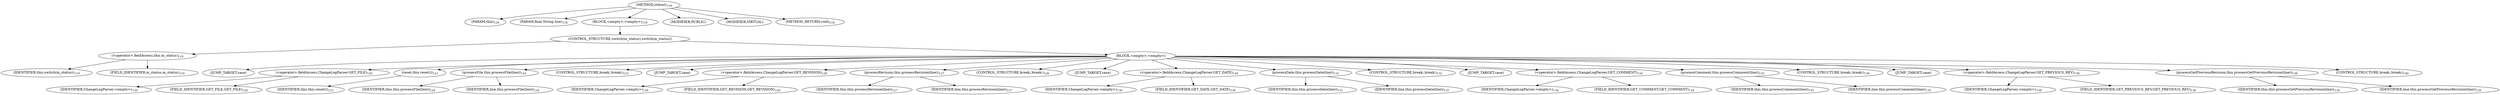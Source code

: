 digraph "stdout" {  
"116" [label = <(METHOD,stdout)<SUB>118</SUB>> ]
"6" [label = <(PARAM,this)<SUB>118</SUB>> ]
"117" [label = <(PARAM,final String line)<SUB>118</SUB>> ]
"118" [label = <(BLOCK,&lt;empty&gt;,&lt;empty&gt;)<SUB>118</SUB>> ]
"119" [label = <(CONTROL_STRUCTURE,switch(m_status),switch(m_status))> ]
"120" [label = <(&lt;operator&gt;.fieldAccess,this.m_status)<SUB>119</SUB>> ]
"121" [label = <(IDENTIFIER,this,switch(m_status))<SUB>119</SUB>> ]
"122" [label = <(FIELD_IDENTIFIER,m_status,m_status)<SUB>119</SUB>> ]
"123" [label = <(BLOCK,&lt;empty&gt;,&lt;empty&gt;)> ]
"124" [label = <(JUMP_TARGET,case)> ]
"125" [label = <(&lt;operator&gt;.fieldAccess,ChangeLogParser.GET_FILE)<SUB>120</SUB>> ]
"126" [label = <(IDENTIFIER,ChangeLogParser,&lt;empty&gt;)<SUB>120</SUB>> ]
"127" [label = <(FIELD_IDENTIFIER,GET_FILE,GET_FILE)<SUB>120</SUB>> ]
"128" [label = <(reset,this.reset())<SUB>123</SUB>> ]
"5" [label = <(IDENTIFIER,this,this.reset())<SUB>123</SUB>> ]
"129" [label = <(processFile,this.processFile(line))<SUB>124</SUB>> ]
"7" [label = <(IDENTIFIER,this,this.processFile(line))<SUB>124</SUB>> ]
"130" [label = <(IDENTIFIER,line,this.processFile(line))<SUB>124</SUB>> ]
"131" [label = <(CONTROL_STRUCTURE,break;,break;)<SUB>125</SUB>> ]
"132" [label = <(JUMP_TARGET,case)> ]
"133" [label = <(&lt;operator&gt;.fieldAccess,ChangeLogParser.GET_REVISION)<SUB>126</SUB>> ]
"134" [label = <(IDENTIFIER,ChangeLogParser,&lt;empty&gt;)<SUB>126</SUB>> ]
"135" [label = <(FIELD_IDENTIFIER,GET_REVISION,GET_REVISION)<SUB>126</SUB>> ]
"136" [label = <(processRevision,this.processRevision(line))<SUB>127</SUB>> ]
"8" [label = <(IDENTIFIER,this,this.processRevision(line))<SUB>127</SUB>> ]
"137" [label = <(IDENTIFIER,line,this.processRevision(line))<SUB>127</SUB>> ]
"138" [label = <(CONTROL_STRUCTURE,break;,break;)<SUB>128</SUB>> ]
"139" [label = <(JUMP_TARGET,case)> ]
"140" [label = <(&lt;operator&gt;.fieldAccess,ChangeLogParser.GET_DATE)<SUB>130</SUB>> ]
"141" [label = <(IDENTIFIER,ChangeLogParser,&lt;empty&gt;)<SUB>130</SUB>> ]
"142" [label = <(FIELD_IDENTIFIER,GET_DATE,GET_DATE)<SUB>130</SUB>> ]
"143" [label = <(processDate,this.processDate(line))<SUB>131</SUB>> ]
"9" [label = <(IDENTIFIER,this,this.processDate(line))<SUB>131</SUB>> ]
"144" [label = <(IDENTIFIER,line,this.processDate(line))<SUB>131</SUB>> ]
"145" [label = <(CONTROL_STRUCTURE,break;,break;)<SUB>132</SUB>> ]
"146" [label = <(JUMP_TARGET,case)> ]
"147" [label = <(&lt;operator&gt;.fieldAccess,ChangeLogParser.GET_COMMENT)<SUB>134</SUB>> ]
"148" [label = <(IDENTIFIER,ChangeLogParser,&lt;empty&gt;)<SUB>134</SUB>> ]
"149" [label = <(FIELD_IDENTIFIER,GET_COMMENT,GET_COMMENT)<SUB>134</SUB>> ]
"150" [label = <(processComment,this.processComment(line))<SUB>135</SUB>> ]
"10" [label = <(IDENTIFIER,this,this.processComment(line))<SUB>135</SUB>> ]
"151" [label = <(IDENTIFIER,line,this.processComment(line))<SUB>135</SUB>> ]
"152" [label = <(CONTROL_STRUCTURE,break;,break;)<SUB>136</SUB>> ]
"153" [label = <(JUMP_TARGET,case)> ]
"154" [label = <(&lt;operator&gt;.fieldAccess,ChangeLogParser.GET_PREVIOUS_REV)<SUB>138</SUB>> ]
"155" [label = <(IDENTIFIER,ChangeLogParser,&lt;empty&gt;)<SUB>138</SUB>> ]
"156" [label = <(FIELD_IDENTIFIER,GET_PREVIOUS_REV,GET_PREVIOUS_REV)<SUB>138</SUB>> ]
"157" [label = <(processGetPreviousRevision,this.processGetPreviousRevision(line))<SUB>139</SUB>> ]
"11" [label = <(IDENTIFIER,this,this.processGetPreviousRevision(line))<SUB>139</SUB>> ]
"158" [label = <(IDENTIFIER,line,this.processGetPreviousRevision(line))<SUB>139</SUB>> ]
"159" [label = <(CONTROL_STRUCTURE,break;,break;)<SUB>140</SUB>> ]
"160" [label = <(MODIFIER,PUBLIC)> ]
"161" [label = <(MODIFIER,VIRTUAL)> ]
"162" [label = <(METHOD_RETURN,void)<SUB>118</SUB>> ]
  "116" -> "6" 
  "116" -> "117" 
  "116" -> "118" 
  "116" -> "160" 
  "116" -> "161" 
  "116" -> "162" 
  "118" -> "119" 
  "119" -> "120" 
  "119" -> "123" 
  "120" -> "121" 
  "120" -> "122" 
  "123" -> "124" 
  "123" -> "125" 
  "123" -> "128" 
  "123" -> "129" 
  "123" -> "131" 
  "123" -> "132" 
  "123" -> "133" 
  "123" -> "136" 
  "123" -> "138" 
  "123" -> "139" 
  "123" -> "140" 
  "123" -> "143" 
  "123" -> "145" 
  "123" -> "146" 
  "123" -> "147" 
  "123" -> "150" 
  "123" -> "152" 
  "123" -> "153" 
  "123" -> "154" 
  "123" -> "157" 
  "123" -> "159" 
  "125" -> "126" 
  "125" -> "127" 
  "128" -> "5" 
  "129" -> "7" 
  "129" -> "130" 
  "133" -> "134" 
  "133" -> "135" 
  "136" -> "8" 
  "136" -> "137" 
  "140" -> "141" 
  "140" -> "142" 
  "143" -> "9" 
  "143" -> "144" 
  "147" -> "148" 
  "147" -> "149" 
  "150" -> "10" 
  "150" -> "151" 
  "154" -> "155" 
  "154" -> "156" 
  "157" -> "11" 
  "157" -> "158" 
}

